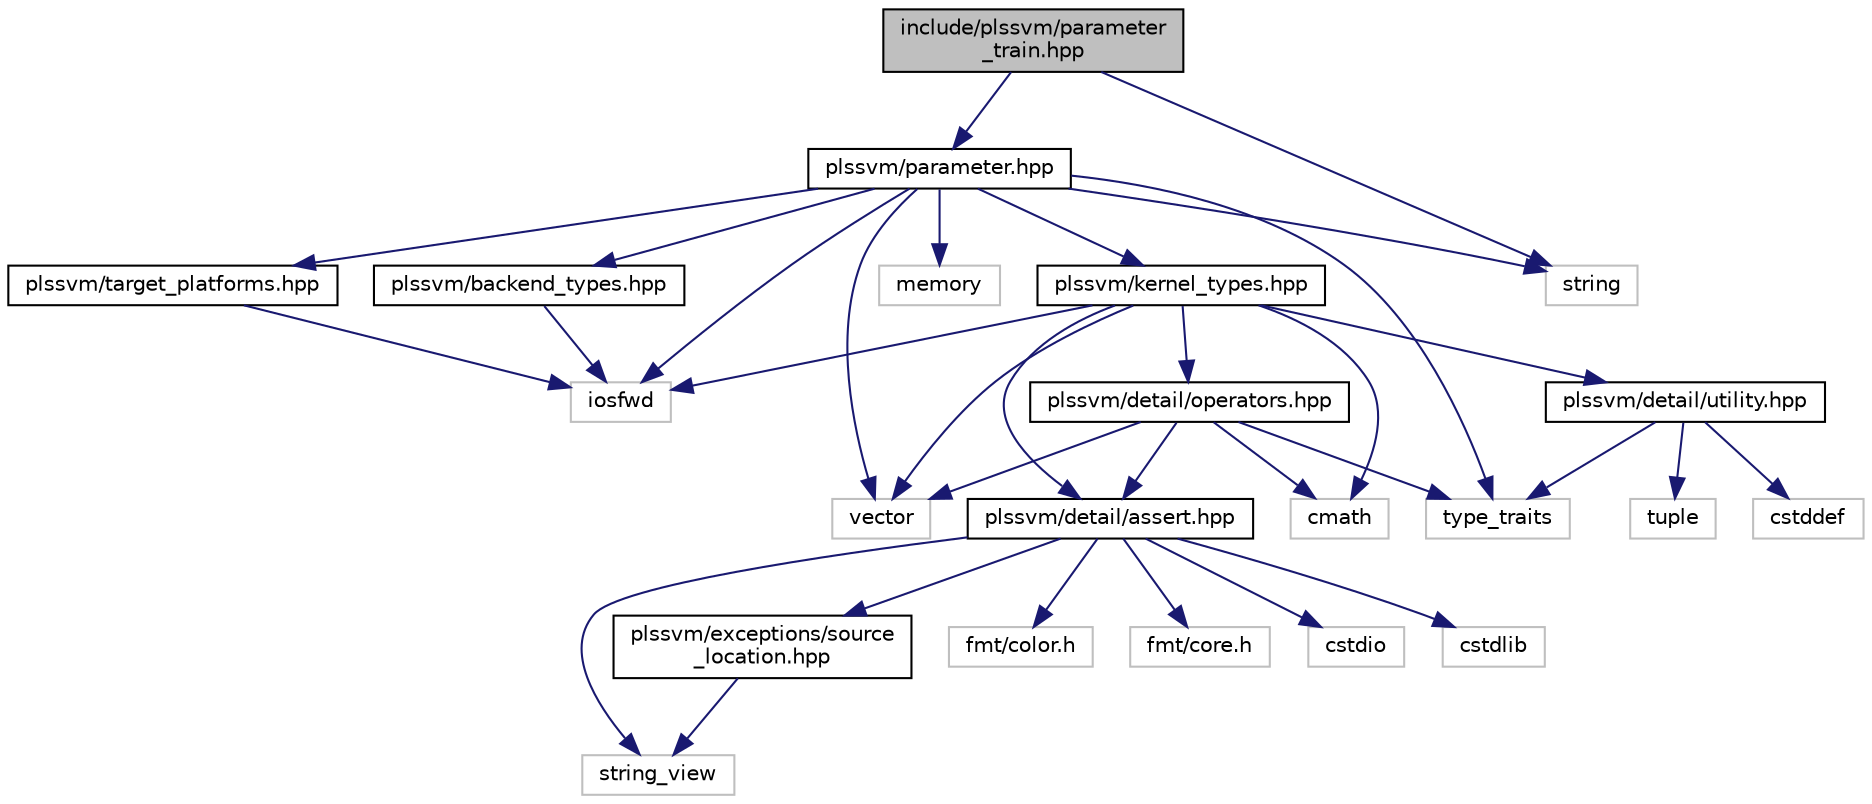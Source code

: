 digraph "include/plssvm/parameter_train.hpp"
{
 // LATEX_PDF_SIZE
  edge [fontname="Helvetica",fontsize="10",labelfontname="Helvetica",labelfontsize="10"];
  node [fontname="Helvetica",fontsize="10",shape=record];
  Node1 [label="include/plssvm/parameter\l_train.hpp",height=0.2,width=0.4,color="black", fillcolor="grey75", style="filled", fontcolor="black",tooltip="Implements a class encapsulating all necessary parameters for training the C-SVM possibly provided th..."];
  Node1 -> Node2 [color="midnightblue",fontsize="10",style="solid",fontname="Helvetica"];
  Node2 [label="plssvm/parameter.hpp",height=0.2,width=0.4,color="black", fillcolor="white", style="filled",URL="$parameter_8hpp.html",tooltip="Implements the parameter base class encapsulating all necessary parameters."];
  Node2 -> Node3 [color="midnightblue",fontsize="10",style="solid",fontname="Helvetica"];
  Node3 [label="plssvm/backend_types.hpp",height=0.2,width=0.4,color="black", fillcolor="white", style="filled",URL="$backend__types_8hpp.html",tooltip="Defines all possible backends. Can also include backends not available on the current target platform..."];
  Node3 -> Node4 [color="midnightblue",fontsize="10",style="solid",fontname="Helvetica"];
  Node4 [label="iosfwd",height=0.2,width=0.4,color="grey75", fillcolor="white", style="filled",tooltip=" "];
  Node2 -> Node5 [color="midnightblue",fontsize="10",style="solid",fontname="Helvetica"];
  Node5 [label="plssvm/kernel_types.hpp",height=0.2,width=0.4,color="black", fillcolor="white", style="filled",URL="$kernel__types_8hpp.html",tooltip="Defines all available kernel types."];
  Node5 -> Node6 [color="midnightblue",fontsize="10",style="solid",fontname="Helvetica"];
  Node6 [label="plssvm/detail/assert.hpp",height=0.2,width=0.4,color="black", fillcolor="white", style="filled",URL="$assert_8hpp.html",tooltip="Implements a custom assert macro."];
  Node6 -> Node7 [color="midnightblue",fontsize="10",style="solid",fontname="Helvetica"];
  Node7 [label="plssvm/exceptions/source\l_location.hpp",height=0.2,width=0.4,color="black", fillcolor="white", style="filled",URL="$source__location_8hpp.html",tooltip="Implements a custom std::source_location implementation for C++17."];
  Node7 -> Node8 [color="midnightblue",fontsize="10",style="solid",fontname="Helvetica"];
  Node8 [label="string_view",height=0.2,width=0.4,color="grey75", fillcolor="white", style="filled",tooltip=" "];
  Node6 -> Node9 [color="midnightblue",fontsize="10",style="solid",fontname="Helvetica"];
  Node9 [label="fmt/color.h",height=0.2,width=0.4,color="grey75", fillcolor="white", style="filled",tooltip=" "];
  Node6 -> Node10 [color="midnightblue",fontsize="10",style="solid",fontname="Helvetica"];
  Node10 [label="fmt/core.h",height=0.2,width=0.4,color="grey75", fillcolor="white", style="filled",tooltip=" "];
  Node6 -> Node11 [color="midnightblue",fontsize="10",style="solid",fontname="Helvetica"];
  Node11 [label="cstdio",height=0.2,width=0.4,color="grey75", fillcolor="white", style="filled",tooltip=" "];
  Node6 -> Node12 [color="midnightblue",fontsize="10",style="solid",fontname="Helvetica"];
  Node12 [label="cstdlib",height=0.2,width=0.4,color="grey75", fillcolor="white", style="filled",tooltip=" "];
  Node6 -> Node8 [color="midnightblue",fontsize="10",style="solid",fontname="Helvetica"];
  Node5 -> Node13 [color="midnightblue",fontsize="10",style="solid",fontname="Helvetica"];
  Node13 [label="plssvm/detail/operators.hpp",height=0.2,width=0.4,color="black", fillcolor="white", style="filled",URL="$operators_8hpp.html",tooltip="Defines (arithmetic) functions on std::vector (and scalars)."];
  Node13 -> Node6 [color="midnightblue",fontsize="10",style="solid",fontname="Helvetica"];
  Node13 -> Node14 [color="midnightblue",fontsize="10",style="solid",fontname="Helvetica"];
  Node14 [label="cmath",height=0.2,width=0.4,color="grey75", fillcolor="white", style="filled",tooltip=" "];
  Node13 -> Node15 [color="midnightblue",fontsize="10",style="solid",fontname="Helvetica"];
  Node15 [label="type_traits",height=0.2,width=0.4,color="grey75", fillcolor="white", style="filled",tooltip=" "];
  Node13 -> Node16 [color="midnightblue",fontsize="10",style="solid",fontname="Helvetica"];
  Node16 [label="vector",height=0.2,width=0.4,color="grey75", fillcolor="white", style="filled",tooltip=" "];
  Node5 -> Node17 [color="midnightblue",fontsize="10",style="solid",fontname="Helvetica"];
  Node17 [label="plssvm/detail/utility.hpp",height=0.2,width=0.4,color="black", fillcolor="white", style="filled",URL="$detail_2utility_8hpp.html",tooltip="Defines universal utility functions."];
  Node17 -> Node18 [color="midnightblue",fontsize="10",style="solid",fontname="Helvetica"];
  Node18 [label="cstddef",height=0.2,width=0.4,color="grey75", fillcolor="white", style="filled",tooltip=" "];
  Node17 -> Node19 [color="midnightblue",fontsize="10",style="solid",fontname="Helvetica"];
  Node19 [label="tuple",height=0.2,width=0.4,color="grey75", fillcolor="white", style="filled",tooltip=" "];
  Node17 -> Node15 [color="midnightblue",fontsize="10",style="solid",fontname="Helvetica"];
  Node5 -> Node14 [color="midnightblue",fontsize="10",style="solid",fontname="Helvetica"];
  Node5 -> Node4 [color="midnightblue",fontsize="10",style="solid",fontname="Helvetica"];
  Node5 -> Node16 [color="midnightblue",fontsize="10",style="solid",fontname="Helvetica"];
  Node2 -> Node20 [color="midnightblue",fontsize="10",style="solid",fontname="Helvetica"];
  Node20 [label="plssvm/target_platforms.hpp",height=0.2,width=0.4,color="black", fillcolor="white", style="filled",URL="$target__platforms_8hpp.html",tooltip="Defines all possible targets. Can also include targets not available on the current target platform."];
  Node20 -> Node4 [color="midnightblue",fontsize="10",style="solid",fontname="Helvetica"];
  Node2 -> Node4 [color="midnightblue",fontsize="10",style="solid",fontname="Helvetica"];
  Node2 -> Node21 [color="midnightblue",fontsize="10",style="solid",fontname="Helvetica"];
  Node21 [label="memory",height=0.2,width=0.4,color="grey75", fillcolor="white", style="filled",tooltip=" "];
  Node2 -> Node22 [color="midnightblue",fontsize="10",style="solid",fontname="Helvetica"];
  Node22 [label="string",height=0.2,width=0.4,color="grey75", fillcolor="white", style="filled",tooltip=" "];
  Node2 -> Node15 [color="midnightblue",fontsize="10",style="solid",fontname="Helvetica"];
  Node2 -> Node16 [color="midnightblue",fontsize="10",style="solid",fontname="Helvetica"];
  Node1 -> Node22 [color="midnightblue",fontsize="10",style="solid",fontname="Helvetica"];
}

